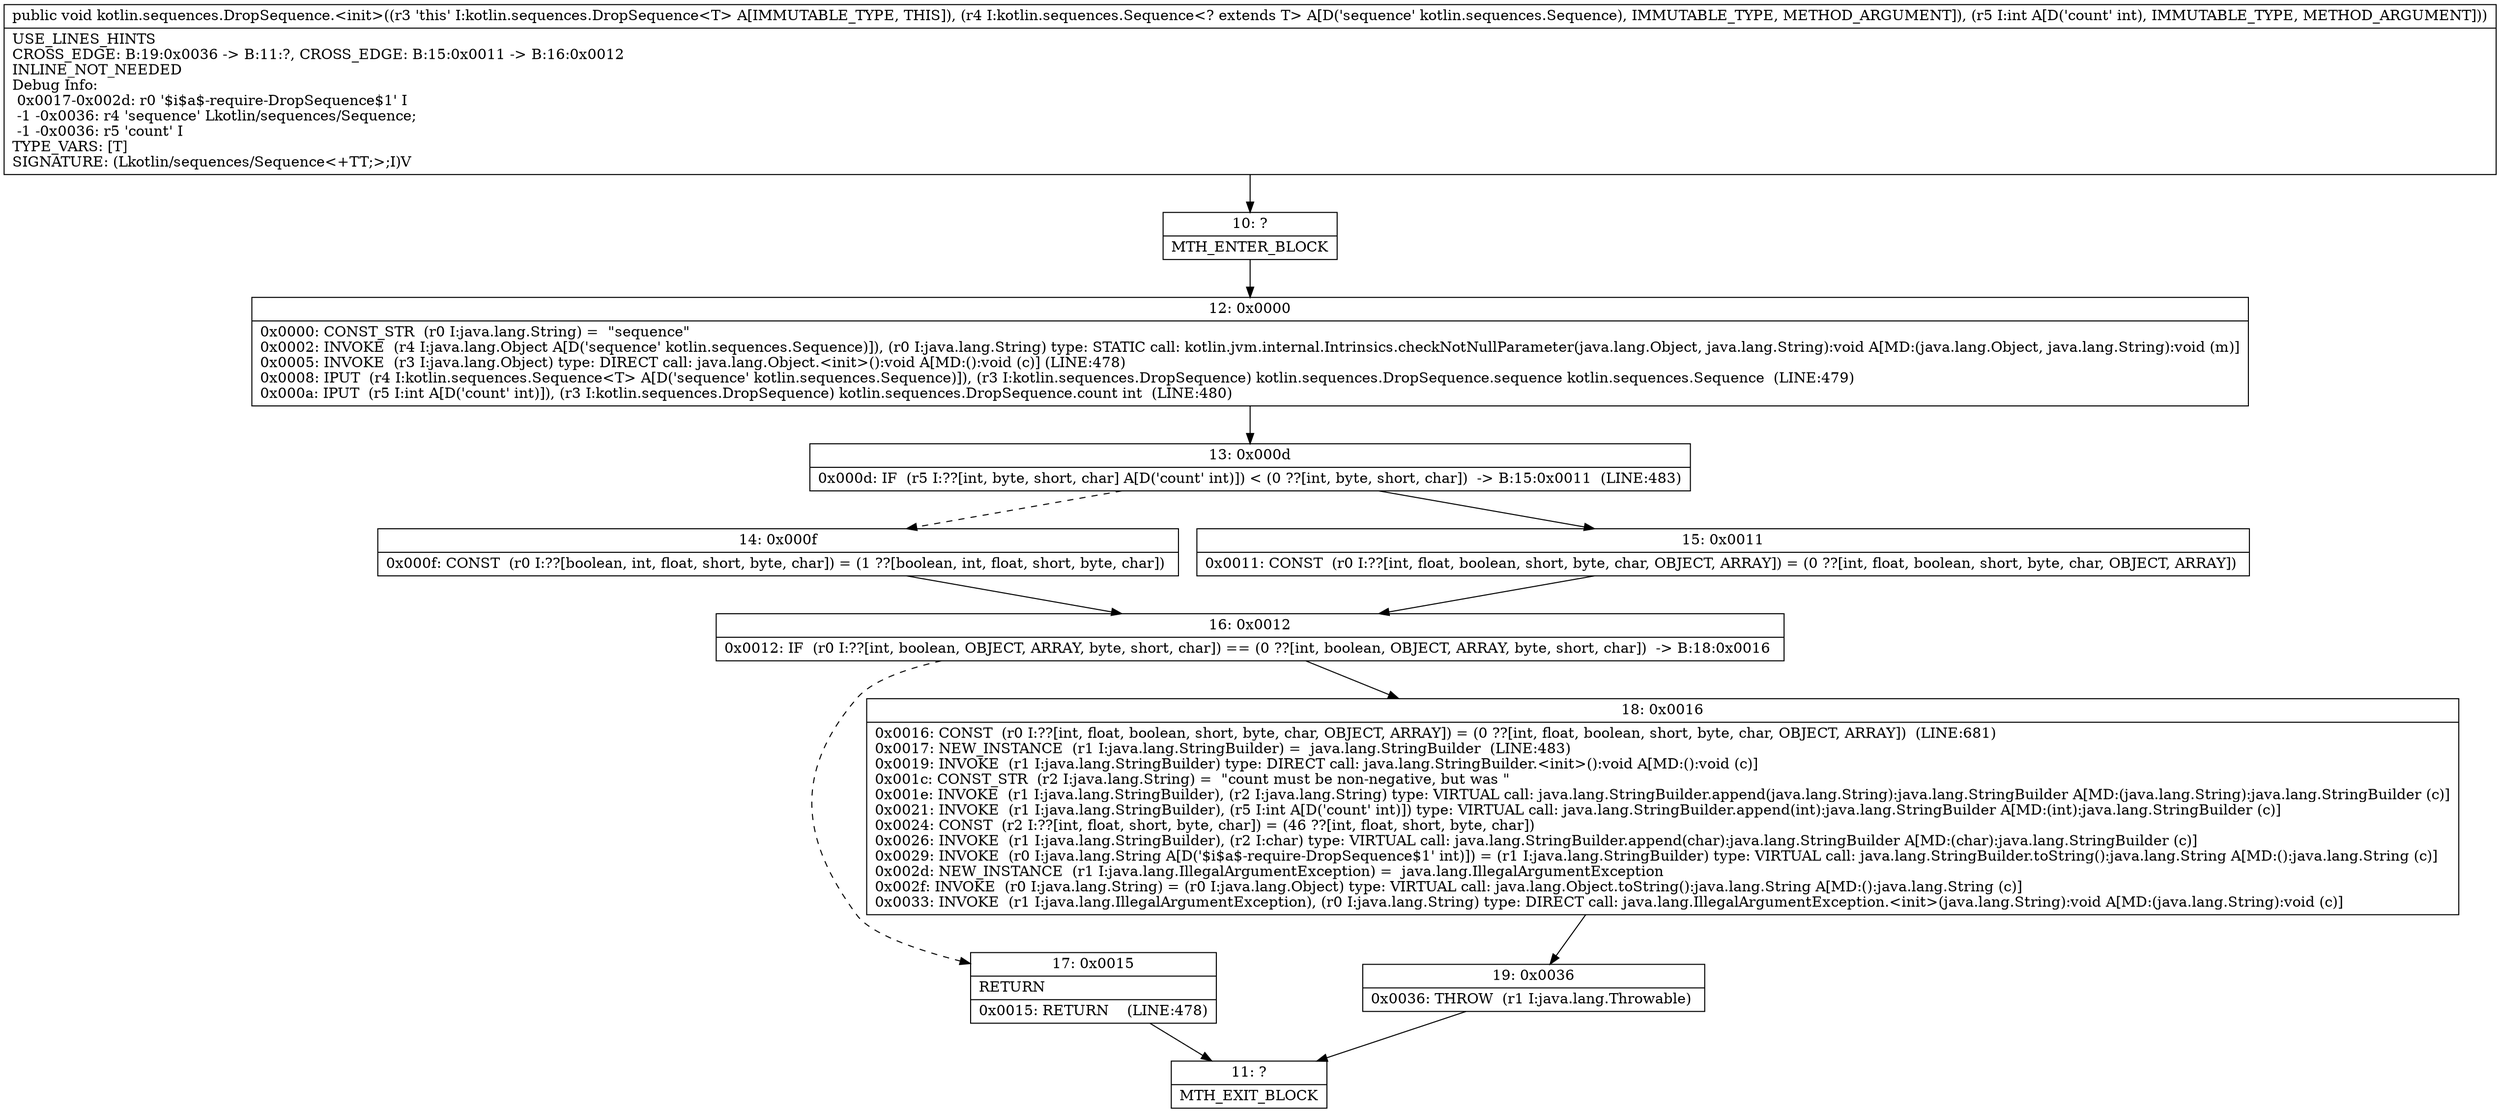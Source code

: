 digraph "CFG forkotlin.sequences.DropSequence.\<init\>(Lkotlin\/sequences\/Sequence;I)V" {
Node_10 [shape=record,label="{10\:\ ?|MTH_ENTER_BLOCK\l}"];
Node_12 [shape=record,label="{12\:\ 0x0000|0x0000: CONST_STR  (r0 I:java.lang.String) =  \"sequence\" \l0x0002: INVOKE  (r4 I:java.lang.Object A[D('sequence' kotlin.sequences.Sequence)]), (r0 I:java.lang.String) type: STATIC call: kotlin.jvm.internal.Intrinsics.checkNotNullParameter(java.lang.Object, java.lang.String):void A[MD:(java.lang.Object, java.lang.String):void (m)]\l0x0005: INVOKE  (r3 I:java.lang.Object) type: DIRECT call: java.lang.Object.\<init\>():void A[MD:():void (c)] (LINE:478)\l0x0008: IPUT  (r4 I:kotlin.sequences.Sequence\<T\> A[D('sequence' kotlin.sequences.Sequence)]), (r3 I:kotlin.sequences.DropSequence) kotlin.sequences.DropSequence.sequence kotlin.sequences.Sequence  (LINE:479)\l0x000a: IPUT  (r5 I:int A[D('count' int)]), (r3 I:kotlin.sequences.DropSequence) kotlin.sequences.DropSequence.count int  (LINE:480)\l}"];
Node_13 [shape=record,label="{13\:\ 0x000d|0x000d: IF  (r5 I:??[int, byte, short, char] A[D('count' int)]) \< (0 ??[int, byte, short, char])  \-\> B:15:0x0011  (LINE:483)\l}"];
Node_14 [shape=record,label="{14\:\ 0x000f|0x000f: CONST  (r0 I:??[boolean, int, float, short, byte, char]) = (1 ??[boolean, int, float, short, byte, char]) \l}"];
Node_16 [shape=record,label="{16\:\ 0x0012|0x0012: IF  (r0 I:??[int, boolean, OBJECT, ARRAY, byte, short, char]) == (0 ??[int, boolean, OBJECT, ARRAY, byte, short, char])  \-\> B:18:0x0016 \l}"];
Node_17 [shape=record,label="{17\:\ 0x0015|RETURN\l|0x0015: RETURN    (LINE:478)\l}"];
Node_11 [shape=record,label="{11\:\ ?|MTH_EXIT_BLOCK\l}"];
Node_18 [shape=record,label="{18\:\ 0x0016|0x0016: CONST  (r0 I:??[int, float, boolean, short, byte, char, OBJECT, ARRAY]) = (0 ??[int, float, boolean, short, byte, char, OBJECT, ARRAY])  (LINE:681)\l0x0017: NEW_INSTANCE  (r1 I:java.lang.StringBuilder) =  java.lang.StringBuilder  (LINE:483)\l0x0019: INVOKE  (r1 I:java.lang.StringBuilder) type: DIRECT call: java.lang.StringBuilder.\<init\>():void A[MD:():void (c)]\l0x001c: CONST_STR  (r2 I:java.lang.String) =  \"count must be non\-negative, but was \" \l0x001e: INVOKE  (r1 I:java.lang.StringBuilder), (r2 I:java.lang.String) type: VIRTUAL call: java.lang.StringBuilder.append(java.lang.String):java.lang.StringBuilder A[MD:(java.lang.String):java.lang.StringBuilder (c)]\l0x0021: INVOKE  (r1 I:java.lang.StringBuilder), (r5 I:int A[D('count' int)]) type: VIRTUAL call: java.lang.StringBuilder.append(int):java.lang.StringBuilder A[MD:(int):java.lang.StringBuilder (c)]\l0x0024: CONST  (r2 I:??[int, float, short, byte, char]) = (46 ??[int, float, short, byte, char]) \l0x0026: INVOKE  (r1 I:java.lang.StringBuilder), (r2 I:char) type: VIRTUAL call: java.lang.StringBuilder.append(char):java.lang.StringBuilder A[MD:(char):java.lang.StringBuilder (c)]\l0x0029: INVOKE  (r0 I:java.lang.String A[D('$i$a$\-require\-DropSequence$1' int)]) = (r1 I:java.lang.StringBuilder) type: VIRTUAL call: java.lang.StringBuilder.toString():java.lang.String A[MD:():java.lang.String (c)]\l0x002d: NEW_INSTANCE  (r1 I:java.lang.IllegalArgumentException) =  java.lang.IllegalArgumentException \l0x002f: INVOKE  (r0 I:java.lang.String) = (r0 I:java.lang.Object) type: VIRTUAL call: java.lang.Object.toString():java.lang.String A[MD:():java.lang.String (c)]\l0x0033: INVOKE  (r1 I:java.lang.IllegalArgumentException), (r0 I:java.lang.String) type: DIRECT call: java.lang.IllegalArgumentException.\<init\>(java.lang.String):void A[MD:(java.lang.String):void (c)]\l}"];
Node_19 [shape=record,label="{19\:\ 0x0036|0x0036: THROW  (r1 I:java.lang.Throwable) \l}"];
Node_15 [shape=record,label="{15\:\ 0x0011|0x0011: CONST  (r0 I:??[int, float, boolean, short, byte, char, OBJECT, ARRAY]) = (0 ??[int, float, boolean, short, byte, char, OBJECT, ARRAY]) \l}"];
MethodNode[shape=record,label="{public void kotlin.sequences.DropSequence.\<init\>((r3 'this' I:kotlin.sequences.DropSequence\<T\> A[IMMUTABLE_TYPE, THIS]), (r4 I:kotlin.sequences.Sequence\<? extends T\> A[D('sequence' kotlin.sequences.Sequence), IMMUTABLE_TYPE, METHOD_ARGUMENT]), (r5 I:int A[D('count' int), IMMUTABLE_TYPE, METHOD_ARGUMENT]))  | USE_LINES_HINTS\lCROSS_EDGE: B:19:0x0036 \-\> B:11:?, CROSS_EDGE: B:15:0x0011 \-\> B:16:0x0012\lINLINE_NOT_NEEDED\lDebug Info:\l  0x0017\-0x002d: r0 '$i$a$\-require\-DropSequence$1' I\l  \-1 \-0x0036: r4 'sequence' Lkotlin\/sequences\/Sequence;\l  \-1 \-0x0036: r5 'count' I\lTYPE_VARS: [T]\lSIGNATURE: (Lkotlin\/sequences\/Sequence\<+TT;\>;I)V\l}"];
MethodNode -> Node_10;Node_10 -> Node_12;
Node_12 -> Node_13;
Node_13 -> Node_14[style=dashed];
Node_13 -> Node_15;
Node_14 -> Node_16;
Node_16 -> Node_17[style=dashed];
Node_16 -> Node_18;
Node_17 -> Node_11;
Node_18 -> Node_19;
Node_19 -> Node_11;
Node_15 -> Node_16;
}

